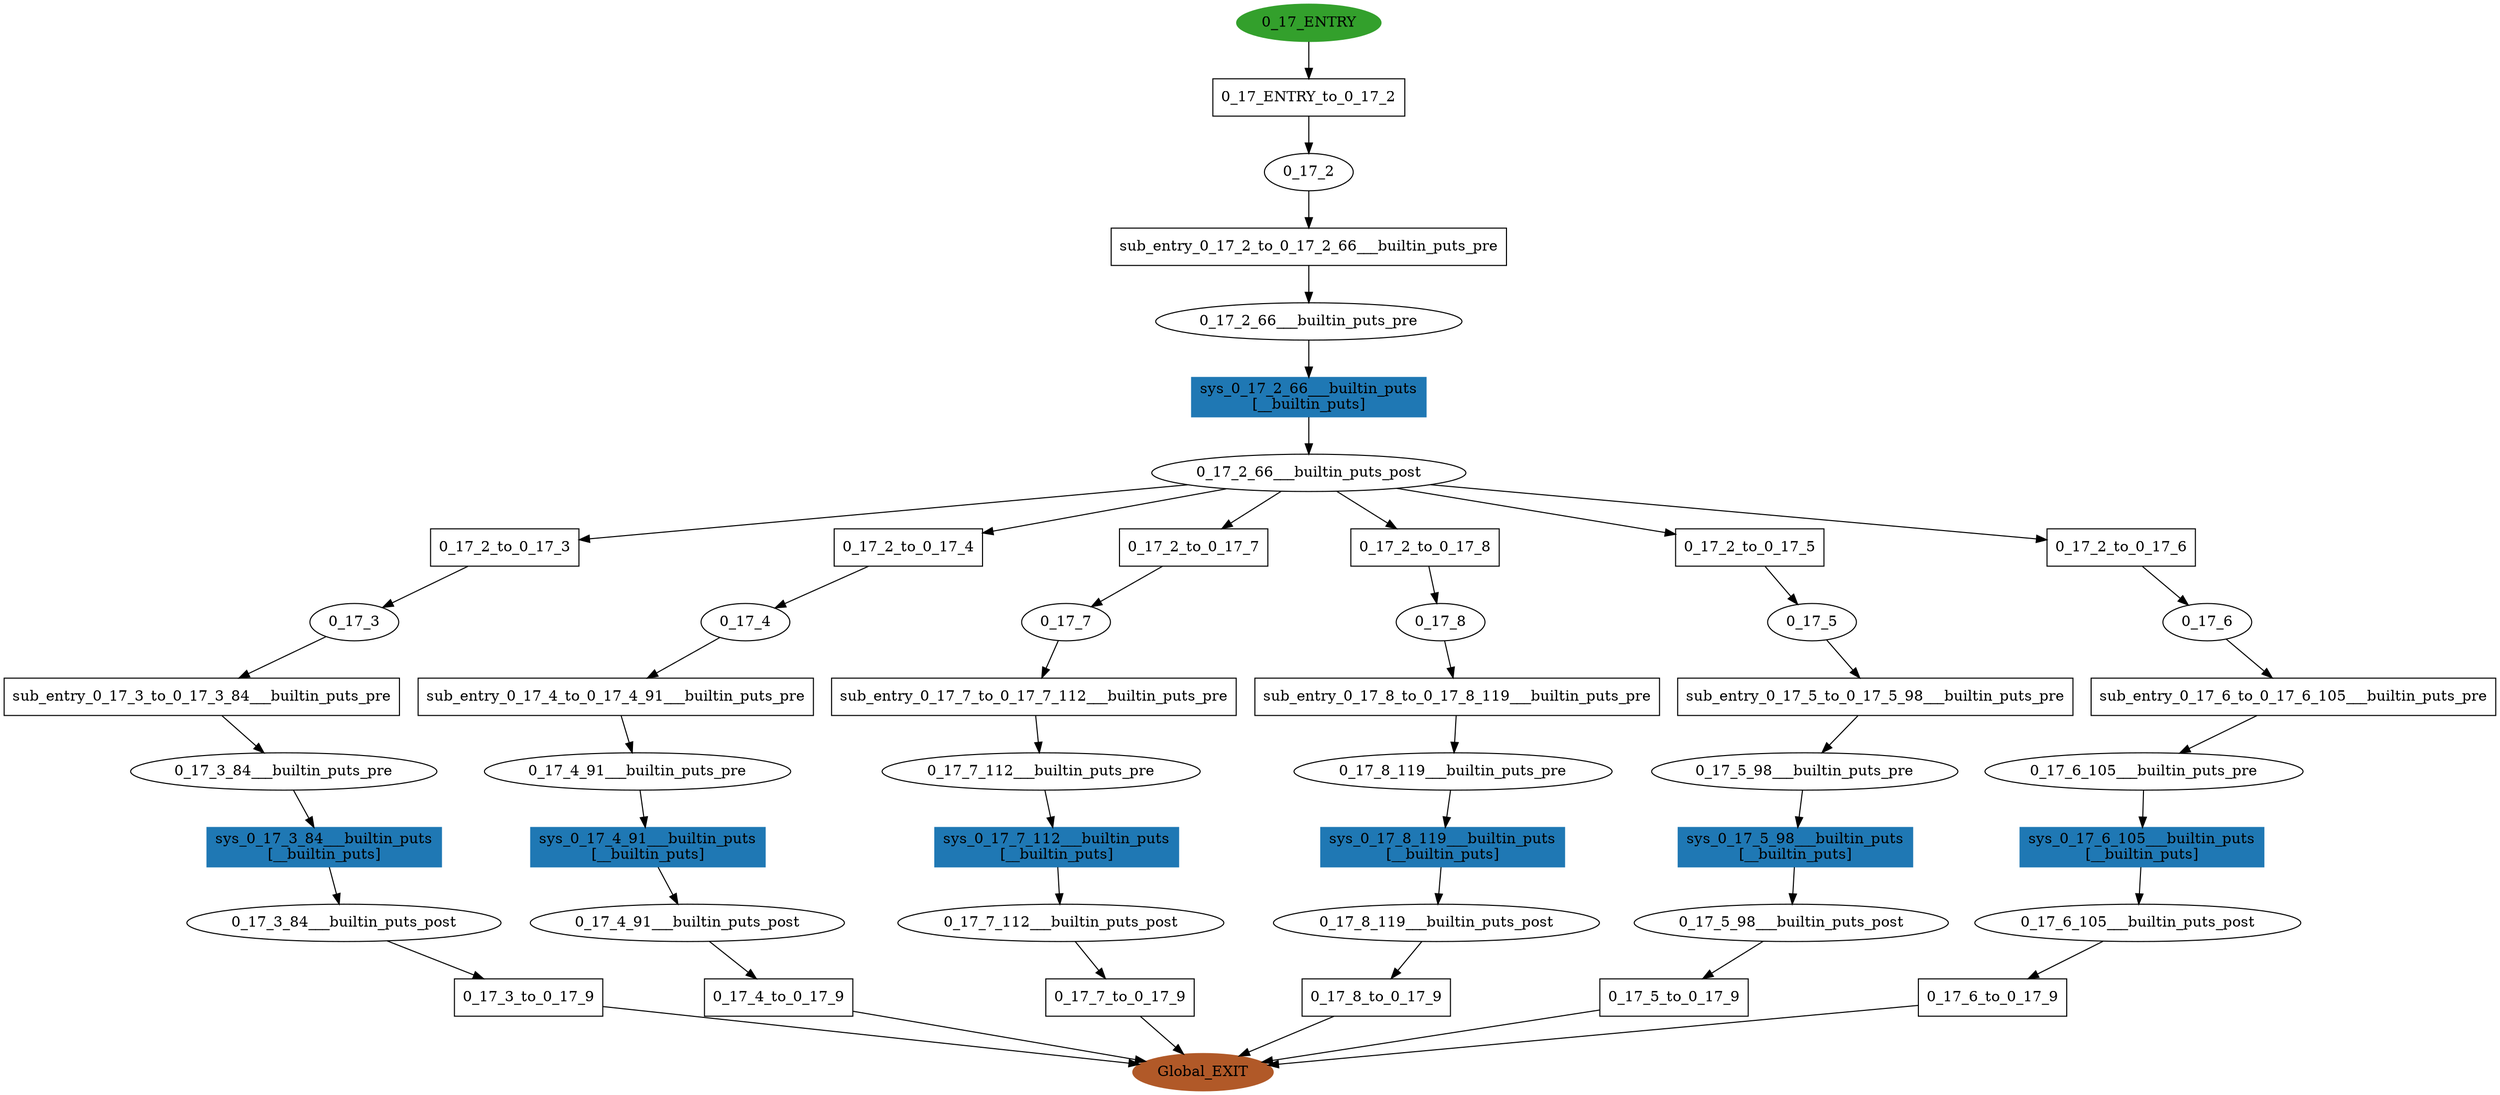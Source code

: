 digraph model { 
compound=true; 
node  [style="filled", colorscheme="paired12"];  "0_17_4" [shape=ellipse, style=""];
  "0_17_5" [shape=ellipse, style=""];
  "0_17_2" [shape=ellipse, style=""];
  "0_17_ENTRY" [shape=ellipse, color=4, style=filled];
  "0_17_3" [shape=ellipse, style=""];
  "0_17_8" [shape=ellipse, style=""];
  "0_17_5_98___builtin_puts_pre" [shape=ellipse, style=""];
  "0_17_6" [shape=ellipse, style=""];
  "0_17_7" [shape=ellipse, style=""];
  "0_17_6_105___builtin_puts_post" [shape=ellipse, style=""];
  "0_17_7_112___builtin_puts_post" [shape=ellipse, style=""];
  "0_17_3_84___builtin_puts_pre" [shape=ellipse, style=""];
  "0_17_2_66___builtin_puts_post" [shape=ellipse, style=""];
  "0_17_6_105___builtin_puts_pre" [shape=ellipse, style=""];
  "0_17_8_119___builtin_puts_pre" [shape=ellipse, style=""];
  "0_17_4_91___builtin_puts_pre" [shape=ellipse, style=""];
  "0_17_8_119___builtin_puts_post" [shape=ellipse, style=""];
  "0_17_2_66___builtin_puts_pre" [shape=ellipse, style=""];
  "0_17_5_98___builtin_puts_post" [shape=ellipse, style=""];
  "Global_EXIT" [shape=ellipse, color=12, style=filled];
  "0_17_7_112___builtin_puts_pre" [shape=ellipse, style=""];
  "0_17_4_91___builtin_puts_post" [shape=ellipse, style=""];
  "0_17_3_84___builtin_puts_post" [shape=ellipse, style=""];
  "sub_entry_0_17_6_to_0_17_6_105___builtin_puts_pre" [shape=box, style=""];
  "sub_entry_0_17_6_to_0_17_6_105___builtin_puts_pre" [label="sub_entry_0_17_6_to_0_17_6_105___builtin_puts_pre\n"];
  "sys_0_17_2_66___builtin_puts" [shape=box, style=""];
  "sys_0_17_2_66___builtin_puts" [color=2, style=filled];
  "sys_0_17_2_66___builtin_puts" [label="sys_0_17_2_66___builtin_puts\n[__builtin_puts]"];
  "sys_0_17_8_119___builtin_puts" [shape=box, style=""];
  "sys_0_17_8_119___builtin_puts" [color=2, style=filled];
  "sys_0_17_8_119___builtin_puts" [label="sys_0_17_8_119___builtin_puts\n[__builtin_puts]"];
  "0_17_ENTRY_to_0_17_2" [shape=box, style=""];
  "0_17_ENTRY_to_0_17_2" [label="0_17_ENTRY_to_0_17_2\n"];
  "sys_0_17_5_98___builtin_puts" [shape=box, style=""];
  "sys_0_17_5_98___builtin_puts" [color=2, style=filled];
  "sys_0_17_5_98___builtin_puts" [label="sys_0_17_5_98___builtin_puts\n[__builtin_puts]"];
  "0_17_7_to_0_17_9" [shape=box, style=""];
  "0_17_7_to_0_17_9" [label="0_17_7_to_0_17_9\n"];
  "sub_entry_0_17_7_to_0_17_7_112___builtin_puts_pre" [shape=box, style=""];
  "sub_entry_0_17_7_to_0_17_7_112___builtin_puts_pre" [label="sub_entry_0_17_7_to_0_17_7_112___builtin_puts_pre\n"];
  "0_17_5_to_0_17_9" [shape=box, style=""];
  "0_17_5_to_0_17_9" [label="0_17_5_to_0_17_9\n"];
  "sys_0_17_7_112___builtin_puts" [shape=box, style=""];
  "sys_0_17_7_112___builtin_puts" [color=2, style=filled];
  "sys_0_17_7_112___builtin_puts" [label="sys_0_17_7_112___builtin_puts\n[__builtin_puts]"];
  "sys_0_17_4_91___builtin_puts" [shape=box, style=""];
  "sys_0_17_4_91___builtin_puts" [color=2, style=filled];
  "sys_0_17_4_91___builtin_puts" [label="sys_0_17_4_91___builtin_puts\n[__builtin_puts]"];
  "sub_entry_0_17_8_to_0_17_8_119___builtin_puts_pre" [shape=box, style=""];
  "sub_entry_0_17_8_to_0_17_8_119___builtin_puts_pre" [label="sub_entry_0_17_8_to_0_17_8_119___builtin_puts_pre\n"];
  "0_17_2_to_0_17_3" [shape=box, style=""];
  "0_17_2_to_0_17_3" [label="0_17_2_to_0_17_3\n"];
  "0_17_6_to_0_17_9" [shape=box, style=""];
  "0_17_6_to_0_17_9" [label="0_17_6_to_0_17_9\n"];
  "0_17_2_to_0_17_4" [shape=box, style=""];
  "0_17_2_to_0_17_4" [label="0_17_2_to_0_17_4\n"];
  "sys_0_17_6_105___builtin_puts" [shape=box, style=""];
  "sys_0_17_6_105___builtin_puts" [color=2, style=filled];
  "sys_0_17_6_105___builtin_puts" [label="sys_0_17_6_105___builtin_puts\n[__builtin_puts]"];
  "sub_entry_0_17_4_to_0_17_4_91___builtin_puts_pre" [shape=box, style=""];
  "sub_entry_0_17_4_to_0_17_4_91___builtin_puts_pre" [label="sub_entry_0_17_4_to_0_17_4_91___builtin_puts_pre\n"];
  "sys_0_17_3_84___builtin_puts" [shape=box, style=""];
  "sys_0_17_3_84___builtin_puts" [color=2, style=filled];
  "sys_0_17_3_84___builtin_puts" [label="sys_0_17_3_84___builtin_puts\n[__builtin_puts]"];
  "sub_entry_0_17_3_to_0_17_3_84___builtin_puts_pre" [shape=box, style=""];
  "sub_entry_0_17_3_to_0_17_3_84___builtin_puts_pre" [label="sub_entry_0_17_3_to_0_17_3_84___builtin_puts_pre\n"];
  "0_17_8_to_0_17_9" [shape=box, style=""];
  "0_17_8_to_0_17_9" [label="0_17_8_to_0_17_9\n"];
  "0_17_3_to_0_17_9" [shape=box, style=""];
  "0_17_3_to_0_17_9" [label="0_17_3_to_0_17_9\n"];
  "sub_entry_0_17_5_to_0_17_5_98___builtin_puts_pre" [shape=box, style=""];
  "sub_entry_0_17_5_to_0_17_5_98___builtin_puts_pre" [label="sub_entry_0_17_5_to_0_17_5_98___builtin_puts_pre\n"];
  "0_17_2_to_0_17_7" [shape=box, style=""];
  "0_17_2_to_0_17_7" [label="0_17_2_to_0_17_7\n"];
  "0_17_4_to_0_17_9" [shape=box, style=""];
  "0_17_4_to_0_17_9" [label="0_17_4_to_0_17_9\n"];
  "0_17_2_to_0_17_8" [shape=box, style=""];
  "0_17_2_to_0_17_8" [label="0_17_2_to_0_17_8\n"];
  "0_17_2_to_0_17_5" [shape=box, style=""];
  "0_17_2_to_0_17_5" [label="0_17_2_to_0_17_5\n"];
  "sub_entry_0_17_2_to_0_17_2_66___builtin_puts_pre" [shape=box, style=""];
  "sub_entry_0_17_2_to_0_17_2_66___builtin_puts_pre" [label="sub_entry_0_17_2_to_0_17_2_66___builtin_puts_pre\n"];
  "0_17_2_to_0_17_6" [shape=box, style=""];
  "0_17_2_to_0_17_6" [label="0_17_2_to_0_17_6\n"];
  "sub_entry_0_17_3_to_0_17_3_84___builtin_puts_pre" -> "0_17_3_84___builtin_puts_pre" [label="", arrowhead="normal"];
  "0_17_4_91___builtin_puts_post" -> "0_17_4_to_0_17_9" [label="", arrowhead="normal"];
  "0_17_3_84___builtin_puts_post" -> "0_17_3_to_0_17_9" [label="", arrowhead="normal"];
  "0_17_2_66___builtin_puts_post" -> "0_17_2_to_0_17_4" [label="", arrowhead="normal"];
  "0_17_7_112___builtin_puts_pre" -> "sys_0_17_7_112___builtin_puts" [label="", arrowhead="normal"];
  "0_17_6_105___builtin_puts_post" -> "0_17_6_to_0_17_9" [label="", arrowhead="normal"];
  "sub_entry_0_17_8_to_0_17_8_119___builtin_puts_pre" -> "0_17_8_119___builtin_puts_pre" [label="", arrowhead="normal"];
  "sub_entry_0_17_2_to_0_17_2_66___builtin_puts_pre" -> "0_17_2_66___builtin_puts_pre" [label="", arrowhead="normal"];
  "0_17_8" -> "sub_entry_0_17_8_to_0_17_8_119___builtin_puts_pre" [label="", arrowhead="normal"];
  "sub_entry_0_17_5_to_0_17_5_98___builtin_puts_pre" -> "0_17_5_98___builtin_puts_pre" [label="", arrowhead="normal"];
  "0_17_6_to_0_17_9" -> "Global_EXIT" [label="", arrowhead="normal"];
  "0_17_2_66___builtin_puts_pre" -> "sys_0_17_2_66___builtin_puts" [label="", arrowhead="normal"];
  "0_17_4_to_0_17_9" -> "Global_EXIT" [label="", arrowhead="normal"];
  "0_17_6" -> "sub_entry_0_17_6_to_0_17_6_105___builtin_puts_pre" [label="", arrowhead="normal"];
  "0_17_3" -> "sub_entry_0_17_3_to_0_17_3_84___builtin_puts_pre" [label="", arrowhead="normal"];
  "0_17_5_98___builtin_puts_pre" -> "sys_0_17_5_98___builtin_puts" [label="", arrowhead="normal"];
  "0_17_5_to_0_17_9" -> "Global_EXIT" [label="", arrowhead="normal"];
  "0_17_2_66___builtin_puts_post" -> "0_17_2_to_0_17_8" [label="", arrowhead="normal"];
  "sub_entry_0_17_6_to_0_17_6_105___builtin_puts_pre" -> "0_17_6_105___builtin_puts_pre" [label="", arrowhead="normal"];
  "0_17_2_66___builtin_puts_post" -> "0_17_2_to_0_17_5" [label="", arrowhead="normal"];
  "0_17_7_to_0_17_9" -> "Global_EXIT" [label="", arrowhead="normal"];
  "0_17_2_to_0_17_3" -> "0_17_3" [label="", arrowhead="normal"];
  "0_17_5_98___builtin_puts_post" -> "0_17_5_to_0_17_9" [label="", arrowhead="normal"];
  "0_17_ENTRY_to_0_17_2" -> "0_17_2" [label="", arrowhead="normal"];
  "sys_0_17_7_112___builtin_puts" -> "0_17_7_112___builtin_puts_post" [label="", arrowhead="normal"];
  "0_17_2_66___builtin_puts_post" -> "0_17_2_to_0_17_3" [label="", arrowhead="normal"];
  "sys_0_17_2_66___builtin_puts" -> "0_17_2_66___builtin_puts_post" [label="", arrowhead="normal"];
  "sub_entry_0_17_4_to_0_17_4_91___builtin_puts_pre" -> "0_17_4_91___builtin_puts_pre" [label="", arrowhead="normal"];
  "sys_0_17_5_98___builtin_puts" -> "0_17_5_98___builtin_puts_post" [label="", arrowhead="normal"];
  "0_17_2_66___builtin_puts_post" -> "0_17_2_to_0_17_6" [label="", arrowhead="normal"];
  "0_17_ENTRY" -> "0_17_ENTRY_to_0_17_2" [label="", arrowhead="normal"];
  "sub_entry_0_17_7_to_0_17_7_112___builtin_puts_pre" -> "0_17_7_112___builtin_puts_pre" [label="", arrowhead="normal"];
  "0_17_5" -> "sub_entry_0_17_5_to_0_17_5_98___builtin_puts_pre" [label="", arrowhead="normal"];
  "0_17_2" -> "sub_entry_0_17_2_to_0_17_2_66___builtin_puts_pre" [label="", arrowhead="normal"];
  "0_17_7_112___builtin_puts_post" -> "0_17_7_to_0_17_9" [label="", arrowhead="normal"];
  "0_17_8_to_0_17_9" -> "Global_EXIT" [label="", arrowhead="normal"];
  "0_17_2_to_0_17_7" -> "0_17_7" [label="", arrowhead="normal"];
  "0_17_3_84___builtin_puts_pre" -> "sys_0_17_3_84___builtin_puts" [label="", arrowhead="normal"];
  "sys_0_17_8_119___builtin_puts" -> "0_17_8_119___builtin_puts_post" [label="", arrowhead="normal"];
  "sys_0_17_3_84___builtin_puts" -> "0_17_3_84___builtin_puts_post" [label="", arrowhead="normal"];
  "0_17_2_to_0_17_4" -> "0_17_4" [label="", arrowhead="normal"];
  "0_17_7" -> "sub_entry_0_17_7_to_0_17_7_112___builtin_puts_pre" [label="", arrowhead="normal"];
  "0_17_2_to_0_17_8" -> "0_17_8" [label="", arrowhead="normal"];
  "0_17_8_119___builtin_puts_pre" -> "sys_0_17_8_119___builtin_puts" [label="", arrowhead="normal"];
  "0_17_2_66___builtin_puts_post" -> "0_17_2_to_0_17_7" [label="", arrowhead="normal"];
  "0_17_8_119___builtin_puts_post" -> "0_17_8_to_0_17_9" [label="", arrowhead="normal"];
  "sys_0_17_4_91___builtin_puts" -> "0_17_4_91___builtin_puts_post" [label="", arrowhead="normal"];
  "0_17_4_91___builtin_puts_pre" -> "sys_0_17_4_91___builtin_puts" [label="", arrowhead="normal"];
  "0_17_2_to_0_17_6" -> "0_17_6" [label="", arrowhead="normal"];
  "0_17_4" -> "sub_entry_0_17_4_to_0_17_4_91___builtin_puts_pre" [label="", arrowhead="normal"];
  "0_17_2_to_0_17_5" -> "0_17_5" [label="", arrowhead="normal"];
  "0_17_6_105___builtin_puts_pre" -> "sys_0_17_6_105___builtin_puts" [label="", arrowhead="normal"];
  "0_17_3_to_0_17_9" -> "Global_EXIT" [label="", arrowhead="normal"];
  "sys_0_17_6_105___builtin_puts" -> "0_17_6_105___builtin_puts_post" [label="", arrowhead="normal"];
}
